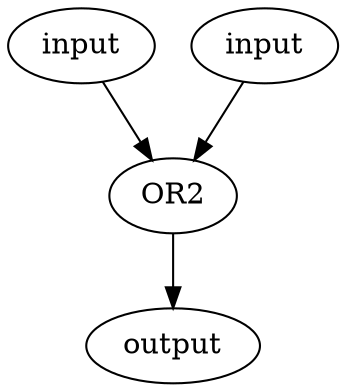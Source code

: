 digraph testand2 {
    A [label="input"];
    B [label="input"];
    GATE [label="OR2"];
    O [label="output"];
    A->GATE->O;
    B->GATE;
}